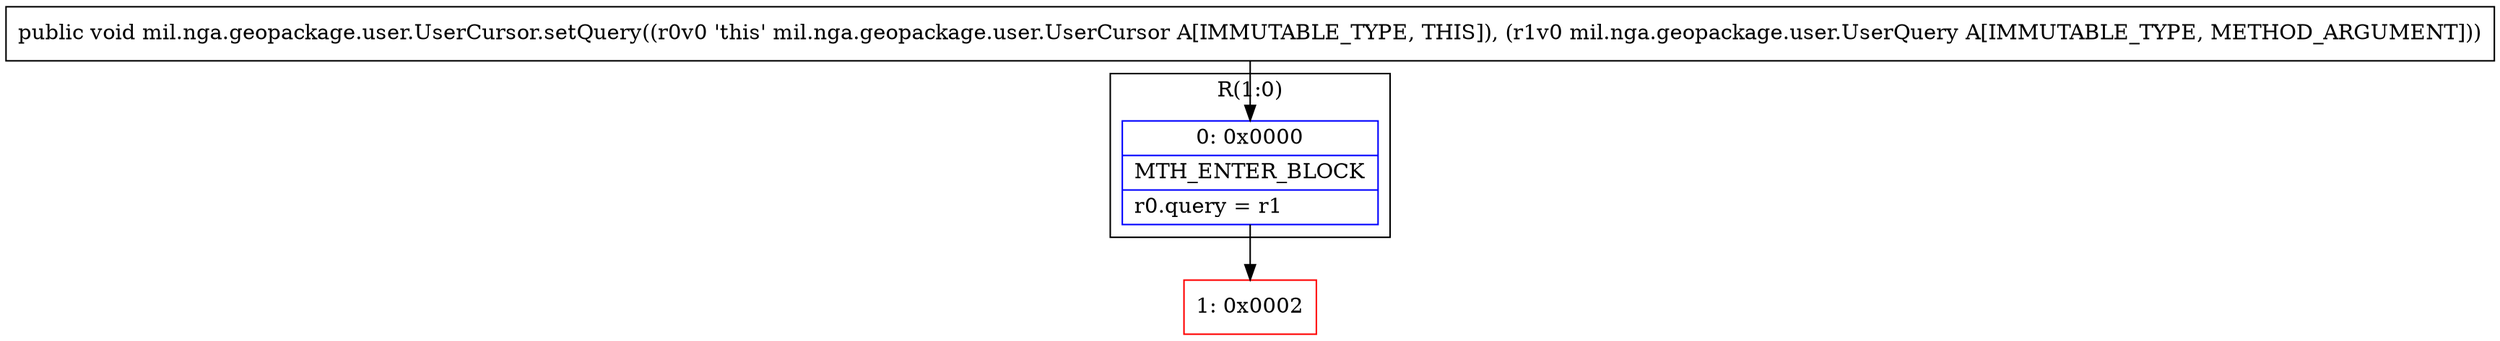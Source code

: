 digraph "CFG formil.nga.geopackage.user.UserCursor.setQuery(Lmil\/nga\/geopackage\/user\/UserQuery;)V" {
subgraph cluster_Region_1361178582 {
label = "R(1:0)";
node [shape=record,color=blue];
Node_0 [shape=record,label="{0\:\ 0x0000|MTH_ENTER_BLOCK\l|r0.query = r1\l}"];
}
Node_1 [shape=record,color=red,label="{1\:\ 0x0002}"];
MethodNode[shape=record,label="{public void mil.nga.geopackage.user.UserCursor.setQuery((r0v0 'this' mil.nga.geopackage.user.UserCursor A[IMMUTABLE_TYPE, THIS]), (r1v0 mil.nga.geopackage.user.UserQuery A[IMMUTABLE_TYPE, METHOD_ARGUMENT])) }"];
MethodNode -> Node_0;
Node_0 -> Node_1;
}

